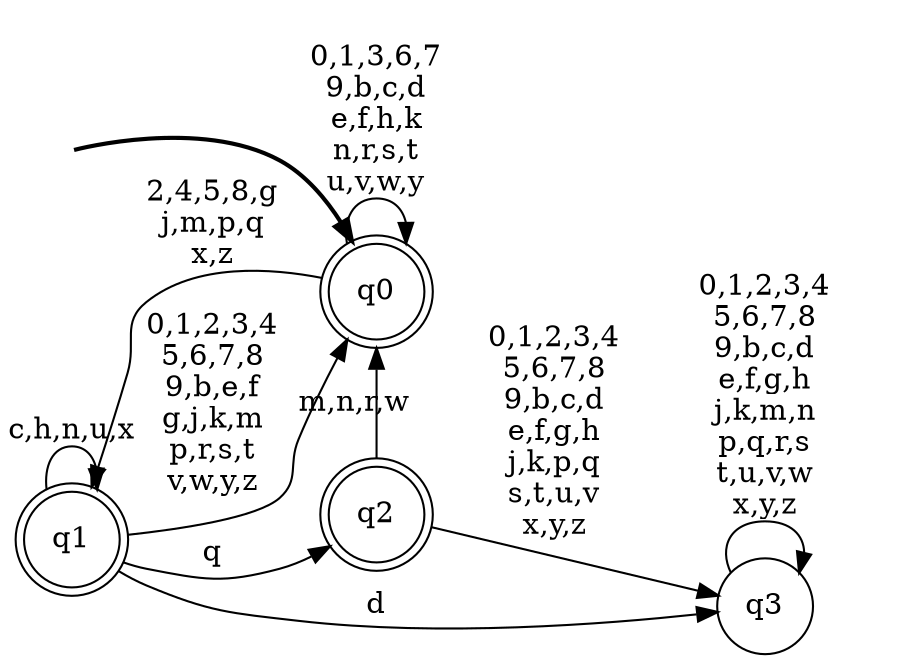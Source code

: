 digraph BlueStar {
__start0 [style = invis, shape = none, label = "", width = 0, height = 0];

rankdir=LR;
size="8,5";

s0 [style="rounded,filled", color="black", fillcolor="white" shape="doublecircle", label="q0"];
s1 [style="rounded,filled", color="black", fillcolor="white" shape="doublecircle", label="q1"];
s2 [style="rounded,filled", color="black", fillcolor="white" shape="doublecircle", label="q2"];
s3 [style="filled", color="black", fillcolor="white" shape="circle", label="q3"];
subgraph cluster_main { 
	graph [pad=".75", ranksep="0.15", nodesep="0.15"];
	 style=invis; 
	__start0 -> s0 [penwidth=2];
}
s0 -> s0 [label="0,1,3,6,7\n9,b,c,d\ne,f,h,k\nn,r,s,t\nu,v,w,y"];
s0 -> s1 [label="2,4,5,8,g\nj,m,p,q\nx,z"];
s1 -> s0 [label="0,1,2,3,4\n5,6,7,8\n9,b,e,f\ng,j,k,m\np,r,s,t\nv,w,y,z"];
s1 -> s1 [label="c,h,n,u,x"];
s1 -> s2 [label="q"];
s1 -> s3 [label="d"];
s2 -> s0 [label="m,n,r,w"];
s2 -> s3 [label="0,1,2,3,4\n5,6,7,8\n9,b,c,d\ne,f,g,h\nj,k,p,q\ns,t,u,v\nx,y,z"];
s3 -> s3 [label="0,1,2,3,4\n5,6,7,8\n9,b,c,d\ne,f,g,h\nj,k,m,n\np,q,r,s\nt,u,v,w\nx,y,z"];

}